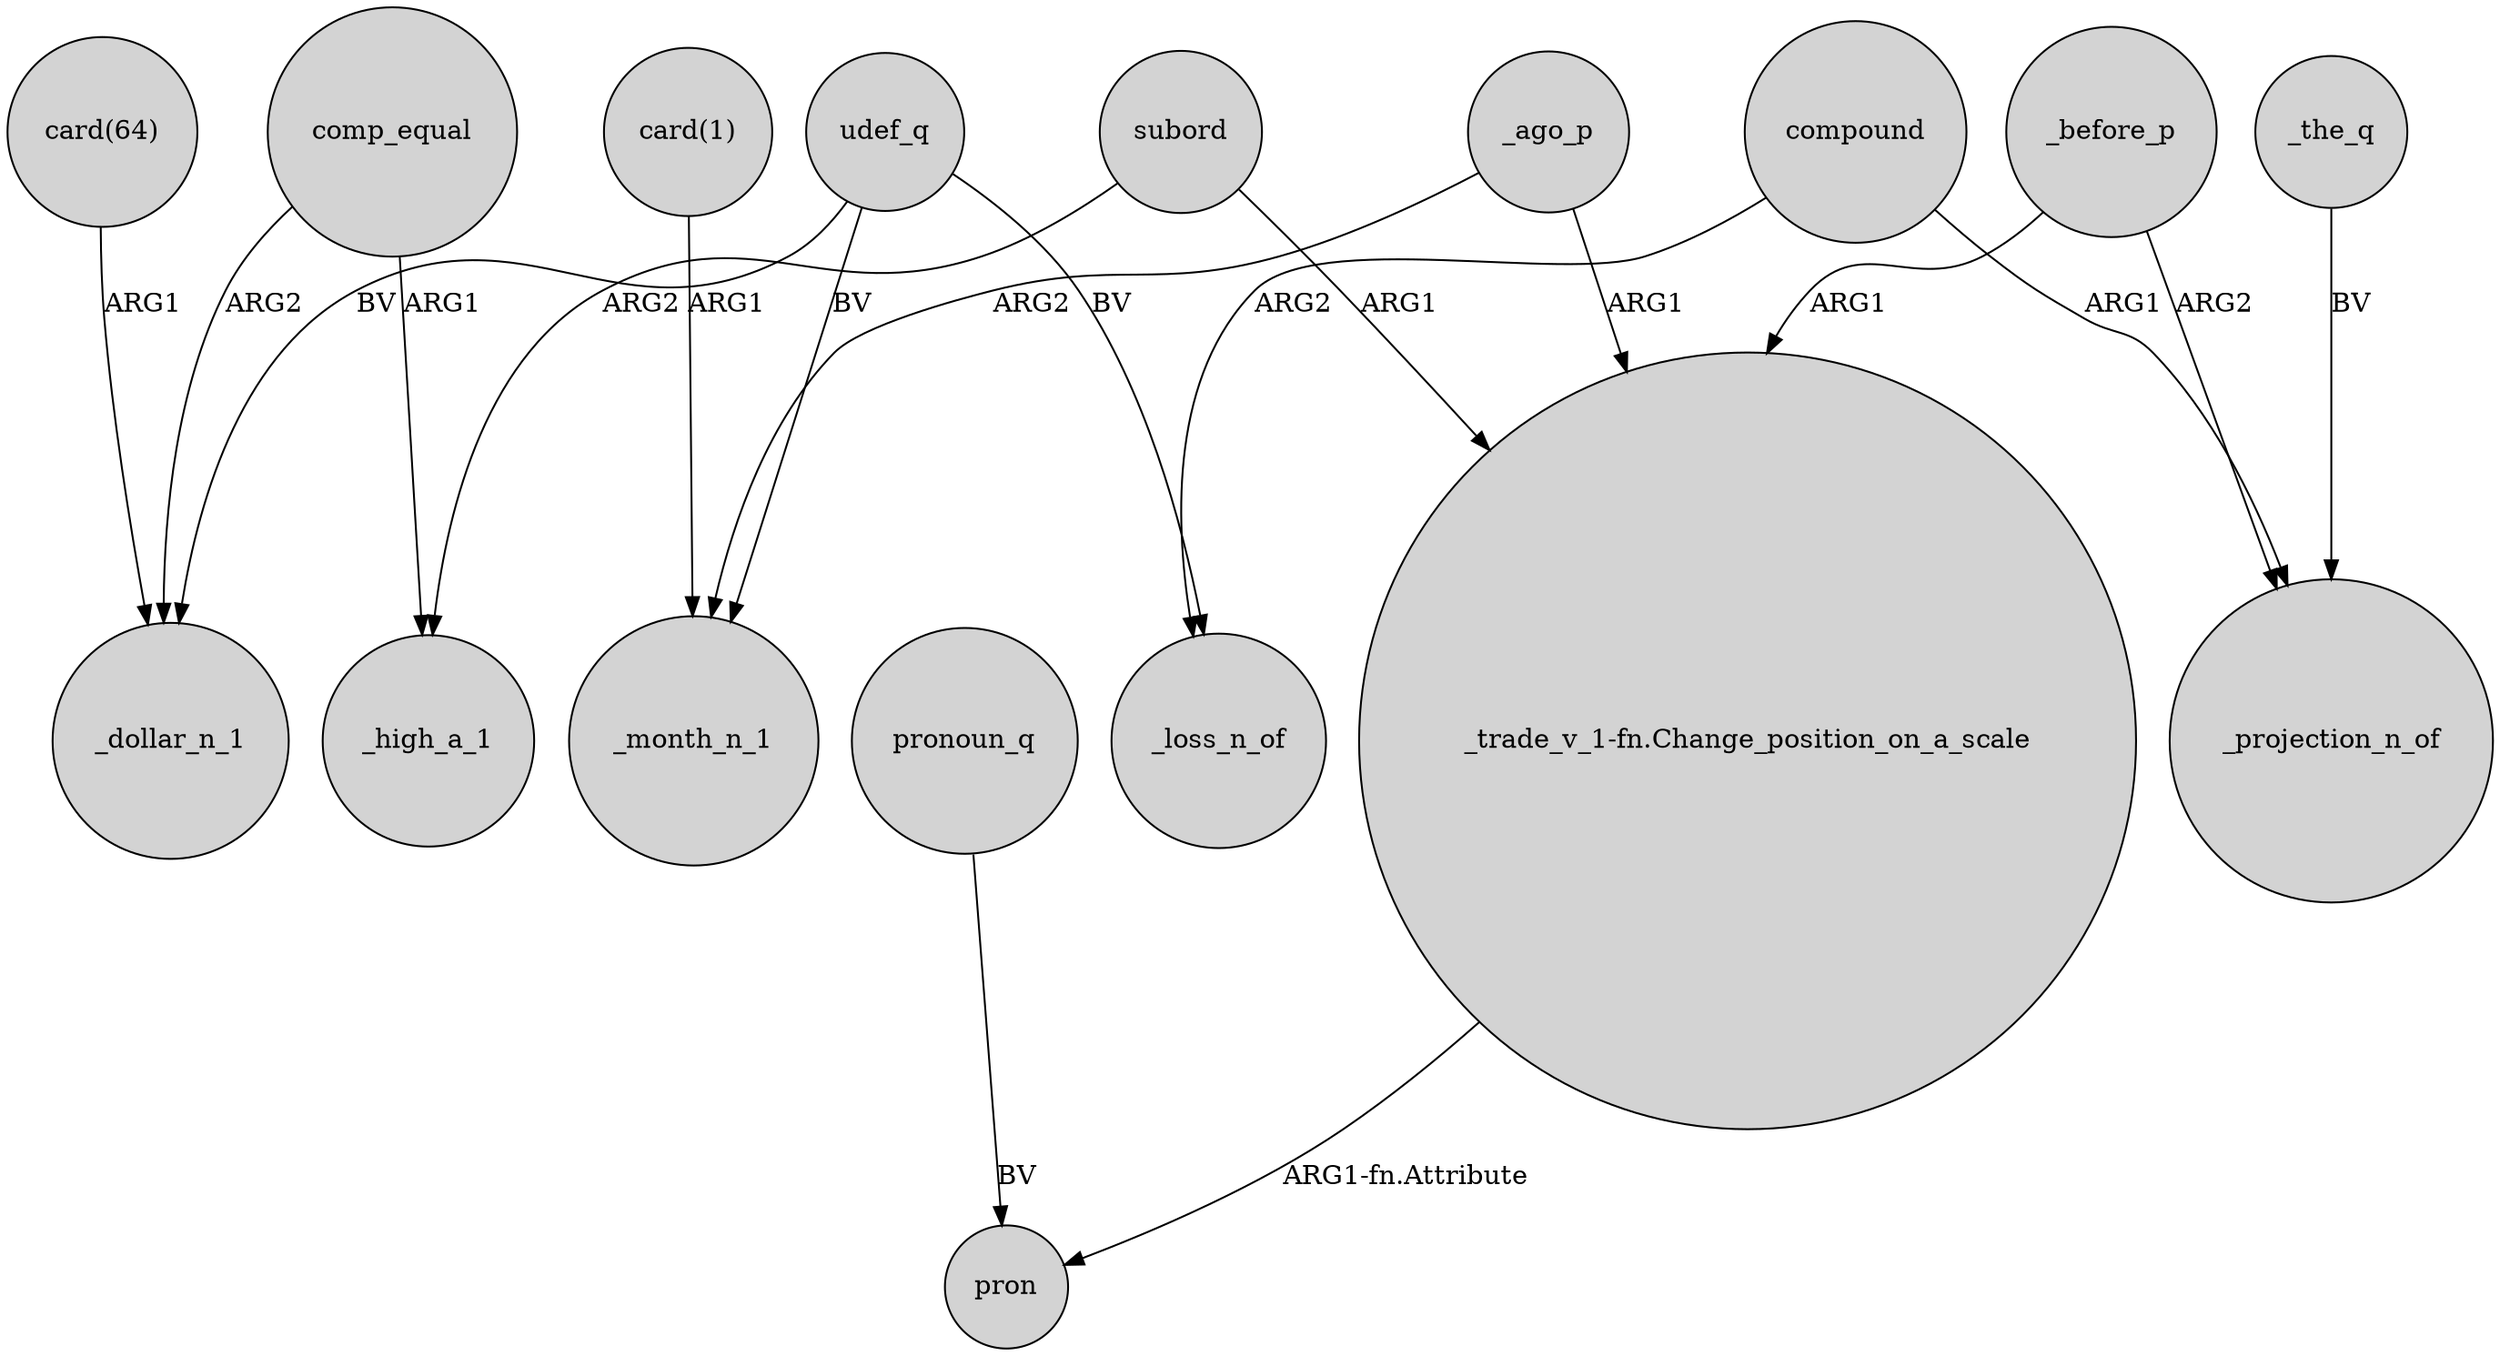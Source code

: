 digraph {
	node [shape=circle style=filled]
	comp_equal -> _dollar_n_1 [label=ARG2]
	udef_q -> _month_n_1 [label=BV]
	_ago_p -> "_trade_v_1-fn.Change_position_on_a_scale" [label=ARG1]
	subord -> _high_a_1 [label=ARG2]
	_ago_p -> _month_n_1 [label=ARG2]
	udef_q -> _loss_n_of [label=BV]
	"_trade_v_1-fn.Change_position_on_a_scale" -> pron [label="ARG1-fn.Attribute"]
	_the_q -> _projection_n_of [label=BV]
	"card(64)" -> _dollar_n_1 [label=ARG1]
	udef_q -> _dollar_n_1 [label=BV]
	subord -> "_trade_v_1-fn.Change_position_on_a_scale" [label=ARG1]
	compound -> _projection_n_of [label=ARG1]
	comp_equal -> _high_a_1 [label=ARG1]
	pronoun_q -> pron [label=BV]
	compound -> _loss_n_of [label=ARG2]
	_before_p -> "_trade_v_1-fn.Change_position_on_a_scale" [label=ARG1]
	_before_p -> _projection_n_of [label=ARG2]
	"card(1)" -> _month_n_1 [label=ARG1]
}
